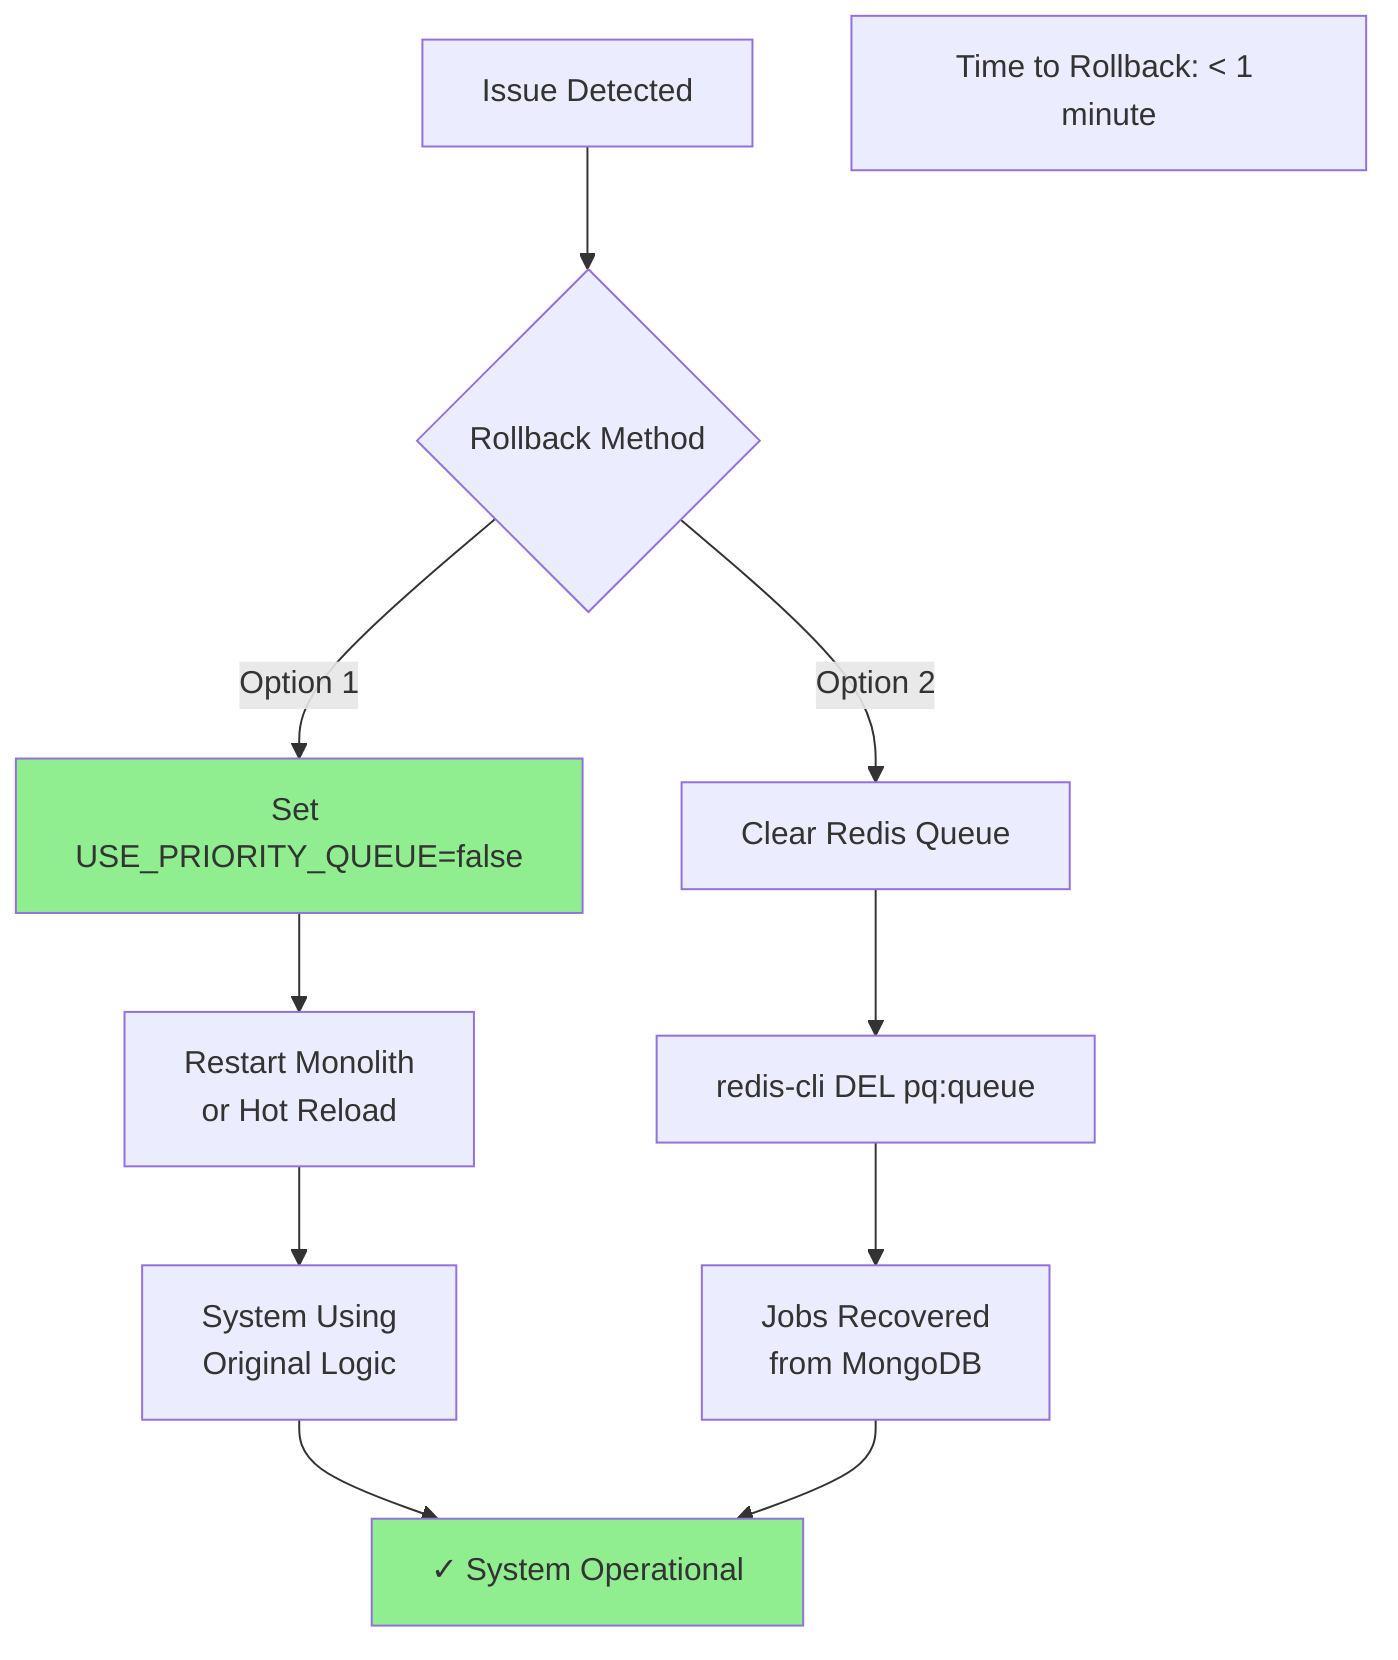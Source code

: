 flowchart TD
    Problem[Issue Detected] --> Action{Rollback Method}
    
    Action -->|Option 1| Env[Set USE_PRIORITY_QUEUE=false]
    Action -->|Option 2| Clear[Clear Redis Queue]
    
    Env --> Restart[Restart Monolith<br/>or Hot Reload]
    Clear --> Redis[redis-cli DEL pq:queue]
    
    Restart --> Normal[System Using<br/>Original Logic]
    Redis --> Recover[Jobs Recovered<br/>from MongoDB]
    
    Normal --> Working[✓ System Operational]
    Recover --> Working
    
    style Env fill:#90EE90
    style Working fill:#90EE90
    
    Note[Time to Rollback: < 1 minute]